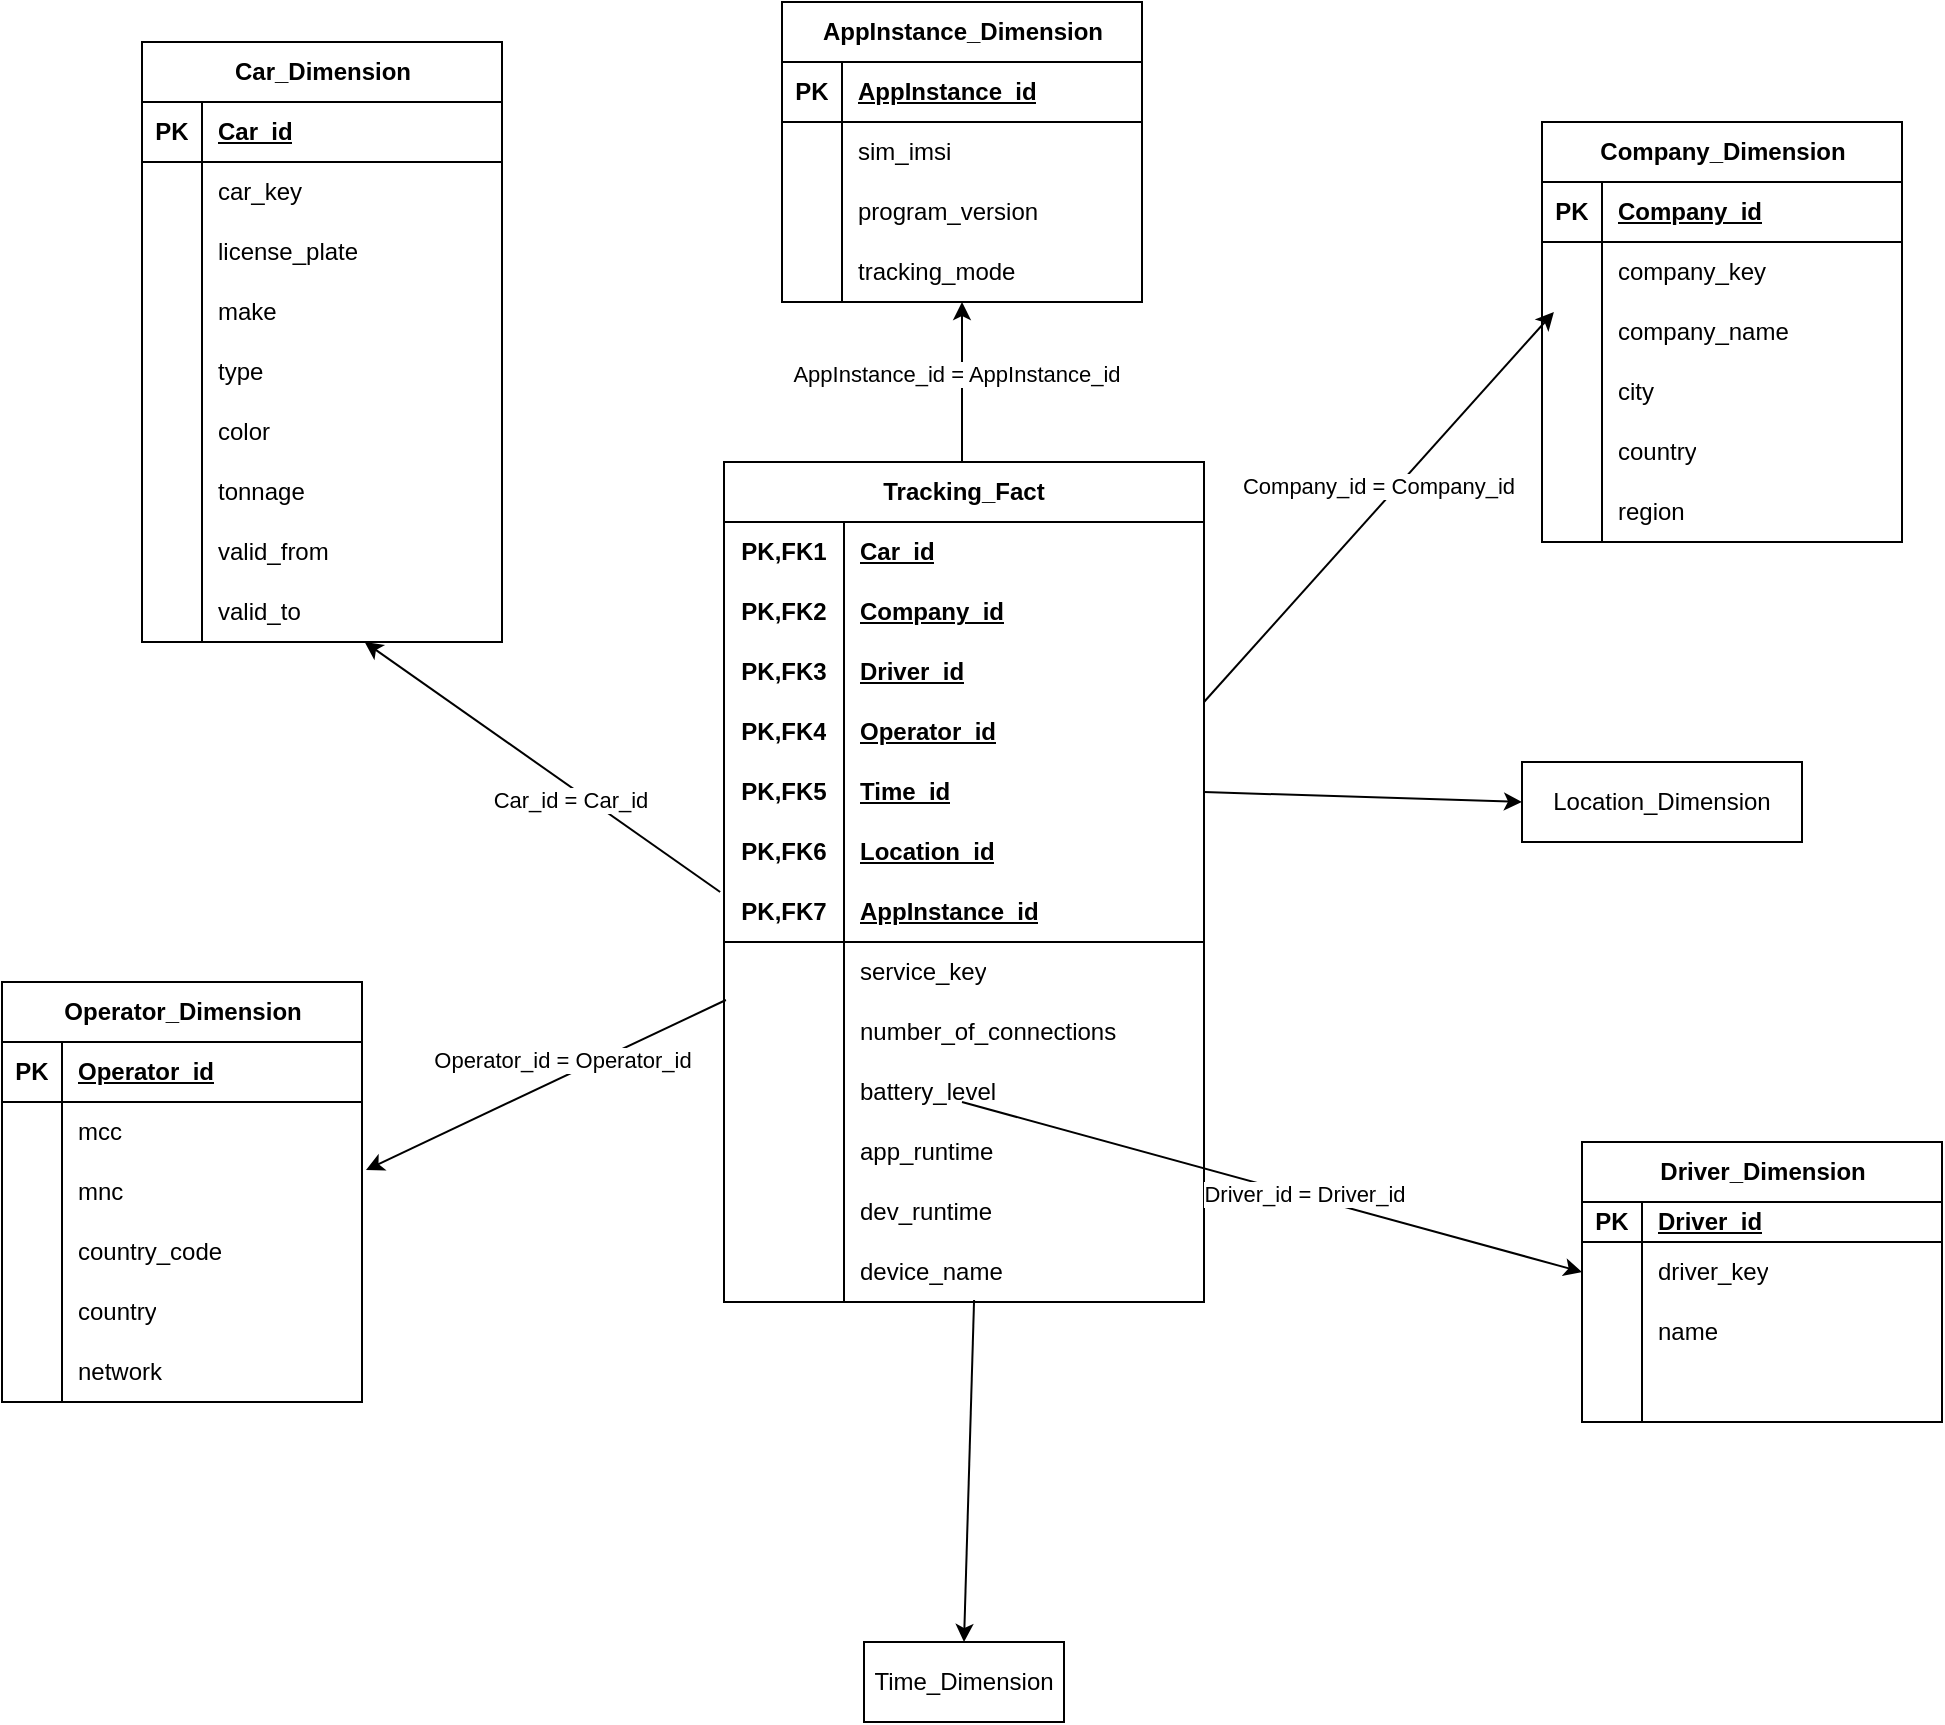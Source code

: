 <mxfile version="24.8.1">
  <diagram name="Page-1" id="NGMMRNhHJEzgea-lbdkQ">
    <mxGraphModel dx="2860" dy="1119" grid="1" gridSize="10" guides="1" tooltips="1" connect="1" arrows="1" fold="1" page="1" pageScale="1" pageWidth="850" pageHeight="1100" math="0" shadow="0">
      <root>
        <mxCell id="0" />
        <mxCell id="1" parent="0" />
        <mxCell id="mkUb3VGPftn_6AlLv6aq-1" value="Tracking_Fact" style="shape=table;startSize=30;container=1;collapsible=1;childLayout=tableLayout;fixedRows=1;rowLines=0;fontStyle=1;align=center;resizeLast=1;html=1;whiteSpace=wrap;" parent="1" vertex="1">
          <mxGeometry x="281" y="280" width="240" height="420" as="geometry" />
        </mxCell>
        <mxCell id="mkUb3VGPftn_6AlLv6aq-2" value="" style="shape=tableRow;horizontal=0;startSize=0;swimlaneHead=0;swimlaneBody=0;fillColor=none;collapsible=0;dropTarget=0;points=[[0,0.5],[1,0.5]];portConstraint=eastwest;top=0;left=0;right=0;bottom=0;html=1;" parent="mkUb3VGPftn_6AlLv6aq-1" vertex="1">
          <mxGeometry y="30" width="240" height="30" as="geometry" />
        </mxCell>
        <mxCell id="mkUb3VGPftn_6AlLv6aq-3" value="PK,FK1" style="shape=partialRectangle;connectable=0;fillColor=none;top=0;left=0;bottom=0;right=0;fontStyle=1;overflow=hidden;html=1;whiteSpace=wrap;" parent="mkUb3VGPftn_6AlLv6aq-2" vertex="1">
          <mxGeometry width="60" height="30" as="geometry">
            <mxRectangle width="60" height="30" as="alternateBounds" />
          </mxGeometry>
        </mxCell>
        <mxCell id="mkUb3VGPftn_6AlLv6aq-4" value="Car_id" style="shape=partialRectangle;connectable=0;fillColor=none;top=0;left=0;bottom=0;right=0;align=left;spacingLeft=6;fontStyle=5;overflow=hidden;html=1;whiteSpace=wrap;" parent="mkUb3VGPftn_6AlLv6aq-2" vertex="1">
          <mxGeometry x="60" width="180" height="30" as="geometry">
            <mxRectangle width="180" height="30" as="alternateBounds" />
          </mxGeometry>
        </mxCell>
        <mxCell id="2LZPy2bbUGnhTdE26saf-10" style="shape=tableRow;horizontal=0;startSize=0;swimlaneHead=0;swimlaneBody=0;fillColor=none;collapsible=0;dropTarget=0;points=[[0,0.5],[1,0.5]];portConstraint=eastwest;top=0;left=0;right=0;bottom=0;html=1;" parent="mkUb3VGPftn_6AlLv6aq-1" vertex="1">
          <mxGeometry y="60" width="240" height="30" as="geometry" />
        </mxCell>
        <mxCell id="2LZPy2bbUGnhTdE26saf-11" value="PK,FK2" style="shape=partialRectangle;connectable=0;fillColor=none;top=0;left=0;bottom=0;right=0;fontStyle=1;overflow=hidden;html=1;whiteSpace=wrap;" parent="2LZPy2bbUGnhTdE26saf-10" vertex="1">
          <mxGeometry width="60" height="30" as="geometry">
            <mxRectangle width="60" height="30" as="alternateBounds" />
          </mxGeometry>
        </mxCell>
        <mxCell id="2LZPy2bbUGnhTdE26saf-12" value="Company_id" style="shape=partialRectangle;connectable=0;fillColor=none;top=0;left=0;bottom=0;right=0;align=left;spacingLeft=6;fontStyle=5;overflow=hidden;html=1;whiteSpace=wrap;" parent="2LZPy2bbUGnhTdE26saf-10" vertex="1">
          <mxGeometry x="60" width="180" height="30" as="geometry">
            <mxRectangle width="180" height="30" as="alternateBounds" />
          </mxGeometry>
        </mxCell>
        <mxCell id="2LZPy2bbUGnhTdE26saf-13" style="shape=tableRow;horizontal=0;startSize=0;swimlaneHead=0;swimlaneBody=0;fillColor=none;collapsible=0;dropTarget=0;points=[[0,0.5],[1,0.5]];portConstraint=eastwest;top=0;left=0;right=0;bottom=0;html=1;" parent="mkUb3VGPftn_6AlLv6aq-1" vertex="1">
          <mxGeometry y="90" width="240" height="30" as="geometry" />
        </mxCell>
        <mxCell id="2LZPy2bbUGnhTdE26saf-14" value="PK,FK3" style="shape=partialRectangle;connectable=0;fillColor=none;top=0;left=0;bottom=0;right=0;fontStyle=1;overflow=hidden;html=1;whiteSpace=wrap;" parent="2LZPy2bbUGnhTdE26saf-13" vertex="1">
          <mxGeometry width="60" height="30" as="geometry">
            <mxRectangle width="60" height="30" as="alternateBounds" />
          </mxGeometry>
        </mxCell>
        <mxCell id="2LZPy2bbUGnhTdE26saf-15" value="Driver_id" style="shape=partialRectangle;connectable=0;fillColor=none;top=0;left=0;bottom=0;right=0;align=left;spacingLeft=6;fontStyle=5;overflow=hidden;html=1;whiteSpace=wrap;" parent="2LZPy2bbUGnhTdE26saf-13" vertex="1">
          <mxGeometry x="60" width="180" height="30" as="geometry">
            <mxRectangle width="180" height="30" as="alternateBounds" />
          </mxGeometry>
        </mxCell>
        <mxCell id="2LZPy2bbUGnhTdE26saf-21" style="shape=tableRow;horizontal=0;startSize=0;swimlaneHead=0;swimlaneBody=0;fillColor=none;collapsible=0;dropTarget=0;points=[[0,0.5],[1,0.5]];portConstraint=eastwest;top=0;left=0;right=0;bottom=0;html=1;" parent="mkUb3VGPftn_6AlLv6aq-1" vertex="1">
          <mxGeometry y="120" width="240" height="30" as="geometry" />
        </mxCell>
        <mxCell id="2LZPy2bbUGnhTdE26saf-22" value="PK,FK4" style="shape=partialRectangle;connectable=0;fillColor=none;top=0;left=0;bottom=0;right=0;fontStyle=1;overflow=hidden;html=1;whiteSpace=wrap;" parent="2LZPy2bbUGnhTdE26saf-21" vertex="1">
          <mxGeometry width="60" height="30" as="geometry">
            <mxRectangle width="60" height="30" as="alternateBounds" />
          </mxGeometry>
        </mxCell>
        <mxCell id="2LZPy2bbUGnhTdE26saf-23" value="Operator_id" style="shape=partialRectangle;connectable=0;fillColor=none;top=0;left=0;bottom=0;right=0;align=left;spacingLeft=6;fontStyle=5;overflow=hidden;html=1;whiteSpace=wrap;" parent="2LZPy2bbUGnhTdE26saf-21" vertex="1">
          <mxGeometry x="60" width="180" height="30" as="geometry">
            <mxRectangle width="180" height="30" as="alternateBounds" />
          </mxGeometry>
        </mxCell>
        <mxCell id="2LZPy2bbUGnhTdE26saf-27" style="shape=tableRow;horizontal=0;startSize=0;swimlaneHead=0;swimlaneBody=0;fillColor=none;collapsible=0;dropTarget=0;points=[[0,0.5],[1,0.5]];portConstraint=eastwest;top=0;left=0;right=0;bottom=0;html=1;" parent="mkUb3VGPftn_6AlLv6aq-1" vertex="1">
          <mxGeometry y="150" width="240" height="30" as="geometry" />
        </mxCell>
        <mxCell id="2LZPy2bbUGnhTdE26saf-28" value="PK,FK5" style="shape=partialRectangle;connectable=0;fillColor=none;top=0;left=0;bottom=0;right=0;fontStyle=1;overflow=hidden;html=1;whiteSpace=wrap;" parent="2LZPy2bbUGnhTdE26saf-27" vertex="1">
          <mxGeometry width="60" height="30" as="geometry">
            <mxRectangle width="60" height="30" as="alternateBounds" />
          </mxGeometry>
        </mxCell>
        <mxCell id="2LZPy2bbUGnhTdE26saf-29" value="Time_id" style="shape=partialRectangle;connectable=0;fillColor=none;top=0;left=0;bottom=0;right=0;align=left;spacingLeft=6;fontStyle=5;overflow=hidden;html=1;whiteSpace=wrap;" parent="2LZPy2bbUGnhTdE26saf-27" vertex="1">
          <mxGeometry x="60" width="180" height="30" as="geometry">
            <mxRectangle width="180" height="30" as="alternateBounds" />
          </mxGeometry>
        </mxCell>
        <mxCell id="ToVEG7gK-pRFWmffdWBZ-3" style="shape=tableRow;horizontal=0;startSize=0;swimlaneHead=0;swimlaneBody=0;fillColor=none;collapsible=0;dropTarget=0;points=[[0,0.5],[1,0.5]];portConstraint=eastwest;top=0;left=0;right=0;bottom=0;html=1;" parent="mkUb3VGPftn_6AlLv6aq-1" vertex="1">
          <mxGeometry y="180" width="240" height="30" as="geometry" />
        </mxCell>
        <mxCell id="ToVEG7gK-pRFWmffdWBZ-4" value="PK,FK6" style="shape=partialRectangle;connectable=0;fillColor=none;top=0;left=0;bottom=0;right=0;fontStyle=1;overflow=hidden;html=1;whiteSpace=wrap;" parent="ToVEG7gK-pRFWmffdWBZ-3" vertex="1">
          <mxGeometry width="60" height="30" as="geometry">
            <mxRectangle width="60" height="30" as="alternateBounds" />
          </mxGeometry>
        </mxCell>
        <mxCell id="ToVEG7gK-pRFWmffdWBZ-5" value="Location_id" style="shape=partialRectangle;connectable=0;fillColor=none;top=0;left=0;bottom=0;right=0;align=left;spacingLeft=6;fontStyle=5;overflow=hidden;html=1;whiteSpace=wrap;" parent="ToVEG7gK-pRFWmffdWBZ-3" vertex="1">
          <mxGeometry x="60" width="180" height="30" as="geometry">
            <mxRectangle width="180" height="30" as="alternateBounds" />
          </mxGeometry>
        </mxCell>
        <mxCell id="mkUb3VGPftn_6AlLv6aq-5" value="" style="shape=tableRow;horizontal=0;startSize=0;swimlaneHead=0;swimlaneBody=0;fillColor=none;collapsible=0;dropTarget=0;points=[[0,0.5],[1,0.5]];portConstraint=eastwest;top=0;left=0;right=0;bottom=1;html=1;" parent="mkUb3VGPftn_6AlLv6aq-1" vertex="1">
          <mxGeometry y="210" width="240" height="30" as="geometry" />
        </mxCell>
        <mxCell id="mkUb3VGPftn_6AlLv6aq-6" value="PK,FK7" style="shape=partialRectangle;connectable=0;fillColor=none;top=0;left=0;bottom=0;right=0;fontStyle=1;overflow=hidden;html=1;whiteSpace=wrap;" parent="mkUb3VGPftn_6AlLv6aq-5" vertex="1">
          <mxGeometry width="60" height="30" as="geometry">
            <mxRectangle width="60" height="30" as="alternateBounds" />
          </mxGeometry>
        </mxCell>
        <mxCell id="mkUb3VGPftn_6AlLv6aq-7" value="AppInstance_id" style="shape=partialRectangle;connectable=0;fillColor=none;top=0;left=0;bottom=0;right=0;align=left;spacingLeft=6;fontStyle=5;overflow=hidden;html=1;whiteSpace=wrap;" parent="mkUb3VGPftn_6AlLv6aq-5" vertex="1">
          <mxGeometry x="60" width="180" height="30" as="geometry">
            <mxRectangle width="180" height="30" as="alternateBounds" />
          </mxGeometry>
        </mxCell>
        <mxCell id="mkUb3VGPftn_6AlLv6aq-161" style="shape=tableRow;horizontal=0;startSize=0;swimlaneHead=0;swimlaneBody=0;fillColor=none;collapsible=0;dropTarget=0;points=[[0,0.5],[1,0.5]];portConstraint=eastwest;top=0;left=0;right=0;bottom=0;html=1;" parent="mkUb3VGPftn_6AlLv6aq-1" vertex="1">
          <mxGeometry y="240" width="240" height="30" as="geometry" />
        </mxCell>
        <mxCell id="mkUb3VGPftn_6AlLv6aq-162" style="shape=partialRectangle;connectable=0;fillColor=none;top=0;left=0;bottom=0;right=0;editable=1;overflow=hidden;html=1;whiteSpace=wrap;" parent="mkUb3VGPftn_6AlLv6aq-161" vertex="1">
          <mxGeometry width="60" height="30" as="geometry">
            <mxRectangle width="60" height="30" as="alternateBounds" />
          </mxGeometry>
        </mxCell>
        <mxCell id="mkUb3VGPftn_6AlLv6aq-163" value="service_key" style="shape=partialRectangle;connectable=0;fillColor=none;top=0;left=0;bottom=0;right=0;align=left;spacingLeft=6;overflow=hidden;html=1;whiteSpace=wrap;" parent="mkUb3VGPftn_6AlLv6aq-161" vertex="1">
          <mxGeometry x="60" width="180" height="30" as="geometry">
            <mxRectangle width="180" height="30" as="alternateBounds" />
          </mxGeometry>
        </mxCell>
        <mxCell id="mkUb3VGPftn_6AlLv6aq-8" value="" style="shape=tableRow;horizontal=0;startSize=0;swimlaneHead=0;swimlaneBody=0;fillColor=none;collapsible=0;dropTarget=0;points=[[0,0.5],[1,0.5]];portConstraint=eastwest;top=0;left=0;right=0;bottom=0;html=1;" parent="mkUb3VGPftn_6AlLv6aq-1" vertex="1">
          <mxGeometry y="270" width="240" height="30" as="geometry" />
        </mxCell>
        <mxCell id="mkUb3VGPftn_6AlLv6aq-9" value="" style="shape=partialRectangle;connectable=0;fillColor=none;top=0;left=0;bottom=0;right=0;editable=1;overflow=hidden;html=1;whiteSpace=wrap;" parent="mkUb3VGPftn_6AlLv6aq-8" vertex="1">
          <mxGeometry width="60" height="30" as="geometry">
            <mxRectangle width="60" height="30" as="alternateBounds" />
          </mxGeometry>
        </mxCell>
        <mxCell id="mkUb3VGPftn_6AlLv6aq-10" value="number_of_connections" style="shape=partialRectangle;connectable=0;fillColor=none;top=0;left=0;bottom=0;right=0;align=left;spacingLeft=6;overflow=hidden;html=1;whiteSpace=wrap;" parent="mkUb3VGPftn_6AlLv6aq-8" vertex="1">
          <mxGeometry x="60" width="180" height="30" as="geometry">
            <mxRectangle width="180" height="30" as="alternateBounds" />
          </mxGeometry>
        </mxCell>
        <mxCell id="mkUb3VGPftn_6AlLv6aq-149" style="shape=tableRow;horizontal=0;startSize=0;swimlaneHead=0;swimlaneBody=0;fillColor=none;collapsible=0;dropTarget=0;points=[[0,0.5],[1,0.5]];portConstraint=eastwest;top=0;left=0;right=0;bottom=0;html=1;" parent="mkUb3VGPftn_6AlLv6aq-1" vertex="1">
          <mxGeometry y="300" width="240" height="30" as="geometry" />
        </mxCell>
        <mxCell id="mkUb3VGPftn_6AlLv6aq-150" style="shape=partialRectangle;connectable=0;fillColor=none;top=0;left=0;bottom=0;right=0;editable=1;overflow=hidden;html=1;whiteSpace=wrap;" parent="mkUb3VGPftn_6AlLv6aq-149" vertex="1">
          <mxGeometry width="60" height="30" as="geometry">
            <mxRectangle width="60" height="30" as="alternateBounds" />
          </mxGeometry>
        </mxCell>
        <mxCell id="mkUb3VGPftn_6AlLv6aq-151" value="battery_level" style="shape=partialRectangle;connectable=0;fillColor=none;top=0;left=0;bottom=0;right=0;align=left;spacingLeft=6;overflow=hidden;html=1;whiteSpace=wrap;" parent="mkUb3VGPftn_6AlLv6aq-149" vertex="1">
          <mxGeometry x="60" width="180" height="30" as="geometry">
            <mxRectangle width="180" height="30" as="alternateBounds" />
          </mxGeometry>
        </mxCell>
        <mxCell id="mkUb3VGPftn_6AlLv6aq-152" style="shape=tableRow;horizontal=0;startSize=0;swimlaneHead=0;swimlaneBody=0;fillColor=none;collapsible=0;dropTarget=0;points=[[0,0.5],[1,0.5]];portConstraint=eastwest;top=0;left=0;right=0;bottom=0;html=1;" parent="mkUb3VGPftn_6AlLv6aq-1" vertex="1">
          <mxGeometry y="330" width="240" height="30" as="geometry" />
        </mxCell>
        <mxCell id="mkUb3VGPftn_6AlLv6aq-153" style="shape=partialRectangle;connectable=0;fillColor=none;top=0;left=0;bottom=0;right=0;editable=1;overflow=hidden;html=1;whiteSpace=wrap;" parent="mkUb3VGPftn_6AlLv6aq-152" vertex="1">
          <mxGeometry width="60" height="30" as="geometry">
            <mxRectangle width="60" height="30" as="alternateBounds" />
          </mxGeometry>
        </mxCell>
        <mxCell id="mkUb3VGPftn_6AlLv6aq-154" value="app_runtime" style="shape=partialRectangle;connectable=0;fillColor=none;top=0;left=0;bottom=0;right=0;align=left;spacingLeft=6;overflow=hidden;html=1;whiteSpace=wrap;" parent="mkUb3VGPftn_6AlLv6aq-152" vertex="1">
          <mxGeometry x="60" width="180" height="30" as="geometry">
            <mxRectangle width="180" height="30" as="alternateBounds" />
          </mxGeometry>
        </mxCell>
        <mxCell id="mkUb3VGPftn_6AlLv6aq-155" style="shape=tableRow;horizontal=0;startSize=0;swimlaneHead=0;swimlaneBody=0;fillColor=none;collapsible=0;dropTarget=0;points=[[0,0.5],[1,0.5]];portConstraint=eastwest;top=0;left=0;right=0;bottom=0;html=1;" parent="mkUb3VGPftn_6AlLv6aq-1" vertex="1">
          <mxGeometry y="360" width="240" height="30" as="geometry" />
        </mxCell>
        <mxCell id="mkUb3VGPftn_6AlLv6aq-156" style="shape=partialRectangle;connectable=0;fillColor=none;top=0;left=0;bottom=0;right=0;editable=1;overflow=hidden;html=1;whiteSpace=wrap;" parent="mkUb3VGPftn_6AlLv6aq-155" vertex="1">
          <mxGeometry width="60" height="30" as="geometry">
            <mxRectangle width="60" height="30" as="alternateBounds" />
          </mxGeometry>
        </mxCell>
        <mxCell id="mkUb3VGPftn_6AlLv6aq-157" value="dev_runtime" style="shape=partialRectangle;connectable=0;fillColor=none;top=0;left=0;bottom=0;right=0;align=left;spacingLeft=6;overflow=hidden;html=1;whiteSpace=wrap;" parent="mkUb3VGPftn_6AlLv6aq-155" vertex="1">
          <mxGeometry x="60" width="180" height="30" as="geometry">
            <mxRectangle width="180" height="30" as="alternateBounds" />
          </mxGeometry>
        </mxCell>
        <mxCell id="2LZPy2bbUGnhTdE26saf-31" style="shape=tableRow;horizontal=0;startSize=0;swimlaneHead=0;swimlaneBody=0;fillColor=none;collapsible=0;dropTarget=0;points=[[0,0.5],[1,0.5]];portConstraint=eastwest;top=0;left=0;right=0;bottom=0;html=1;" parent="mkUb3VGPftn_6AlLv6aq-1" vertex="1">
          <mxGeometry y="390" width="240" height="30" as="geometry" />
        </mxCell>
        <mxCell id="2LZPy2bbUGnhTdE26saf-32" style="shape=partialRectangle;connectable=0;fillColor=none;top=0;left=0;bottom=0;right=0;editable=1;overflow=hidden;html=1;whiteSpace=wrap;" parent="2LZPy2bbUGnhTdE26saf-31" vertex="1">
          <mxGeometry width="60" height="30" as="geometry">
            <mxRectangle width="60" height="30" as="alternateBounds" />
          </mxGeometry>
        </mxCell>
        <mxCell id="2LZPy2bbUGnhTdE26saf-33" value="device_name" style="shape=partialRectangle;connectable=0;fillColor=none;top=0;left=0;bottom=0;right=0;align=left;spacingLeft=6;overflow=hidden;html=1;whiteSpace=wrap;" parent="2LZPy2bbUGnhTdE26saf-31" vertex="1">
          <mxGeometry x="60" width="180" height="30" as="geometry">
            <mxRectangle width="180" height="30" as="alternateBounds" />
          </mxGeometry>
        </mxCell>
        <mxCell id="mkUb3VGPftn_6AlLv6aq-15" value="Car_Dimension" style="shape=table;startSize=30;container=1;collapsible=1;childLayout=tableLayout;fixedRows=1;rowLines=0;fontStyle=1;align=center;resizeLast=1;html=1;" parent="1" vertex="1">
          <mxGeometry x="-10" y="70" width="180" height="300" as="geometry" />
        </mxCell>
        <mxCell id="mkUb3VGPftn_6AlLv6aq-16" value="" style="shape=tableRow;horizontal=0;startSize=0;swimlaneHead=0;swimlaneBody=0;fillColor=none;collapsible=0;dropTarget=0;points=[[0,0.5],[1,0.5]];portConstraint=eastwest;top=0;left=0;right=0;bottom=1;" parent="mkUb3VGPftn_6AlLv6aq-15" vertex="1">
          <mxGeometry y="30" width="180" height="30" as="geometry" />
        </mxCell>
        <mxCell id="mkUb3VGPftn_6AlLv6aq-17" value="PK" style="shape=partialRectangle;connectable=0;fillColor=none;top=0;left=0;bottom=0;right=0;fontStyle=1;overflow=hidden;whiteSpace=wrap;html=1;" parent="mkUb3VGPftn_6AlLv6aq-16" vertex="1">
          <mxGeometry width="30" height="30" as="geometry">
            <mxRectangle width="30" height="30" as="alternateBounds" />
          </mxGeometry>
        </mxCell>
        <mxCell id="mkUb3VGPftn_6AlLv6aq-18" value="Car_id" style="shape=partialRectangle;connectable=0;fillColor=none;top=0;left=0;bottom=0;right=0;align=left;spacingLeft=6;fontStyle=5;overflow=hidden;whiteSpace=wrap;html=1;" parent="mkUb3VGPftn_6AlLv6aq-16" vertex="1">
          <mxGeometry x="30" width="150" height="30" as="geometry">
            <mxRectangle width="150" height="30" as="alternateBounds" />
          </mxGeometry>
        </mxCell>
        <mxCell id="mkUb3VGPftn_6AlLv6aq-158" style="shape=tableRow;horizontal=0;startSize=0;swimlaneHead=0;swimlaneBody=0;fillColor=none;collapsible=0;dropTarget=0;points=[[0,0.5],[1,0.5]];portConstraint=eastwest;top=0;left=0;right=0;bottom=0;" parent="mkUb3VGPftn_6AlLv6aq-15" vertex="1">
          <mxGeometry y="60" width="180" height="30" as="geometry" />
        </mxCell>
        <mxCell id="mkUb3VGPftn_6AlLv6aq-159" style="shape=partialRectangle;connectable=0;fillColor=none;top=0;left=0;bottom=0;right=0;editable=1;overflow=hidden;whiteSpace=wrap;html=1;" parent="mkUb3VGPftn_6AlLv6aq-158" vertex="1">
          <mxGeometry width="30" height="30" as="geometry">
            <mxRectangle width="30" height="30" as="alternateBounds" />
          </mxGeometry>
        </mxCell>
        <mxCell id="mkUb3VGPftn_6AlLv6aq-160" value="car_key" style="shape=partialRectangle;connectable=0;fillColor=none;top=0;left=0;bottom=0;right=0;align=left;spacingLeft=6;overflow=hidden;whiteSpace=wrap;html=1;" parent="mkUb3VGPftn_6AlLv6aq-158" vertex="1">
          <mxGeometry x="30" width="150" height="30" as="geometry">
            <mxRectangle width="150" height="30" as="alternateBounds" />
          </mxGeometry>
        </mxCell>
        <mxCell id="mkUb3VGPftn_6AlLv6aq-19" value="" style="shape=tableRow;horizontal=0;startSize=0;swimlaneHead=0;swimlaneBody=0;fillColor=none;collapsible=0;dropTarget=0;points=[[0,0.5],[1,0.5]];portConstraint=eastwest;top=0;left=0;right=0;bottom=0;" parent="mkUb3VGPftn_6AlLv6aq-15" vertex="1">
          <mxGeometry y="90" width="180" height="30" as="geometry" />
        </mxCell>
        <mxCell id="mkUb3VGPftn_6AlLv6aq-20" value="" style="shape=partialRectangle;connectable=0;fillColor=none;top=0;left=0;bottom=0;right=0;editable=1;overflow=hidden;whiteSpace=wrap;html=1;" parent="mkUb3VGPftn_6AlLv6aq-19" vertex="1">
          <mxGeometry width="30" height="30" as="geometry">
            <mxRectangle width="30" height="30" as="alternateBounds" />
          </mxGeometry>
        </mxCell>
        <mxCell id="mkUb3VGPftn_6AlLv6aq-21" value="license_plate" style="shape=partialRectangle;connectable=0;fillColor=none;top=0;left=0;bottom=0;right=0;align=left;spacingLeft=6;overflow=hidden;whiteSpace=wrap;html=1;" parent="mkUb3VGPftn_6AlLv6aq-19" vertex="1">
          <mxGeometry x="30" width="150" height="30" as="geometry">
            <mxRectangle width="150" height="30" as="alternateBounds" />
          </mxGeometry>
        </mxCell>
        <mxCell id="mkUb3VGPftn_6AlLv6aq-22" value="" style="shape=tableRow;horizontal=0;startSize=0;swimlaneHead=0;swimlaneBody=0;fillColor=none;collapsible=0;dropTarget=0;points=[[0,0.5],[1,0.5]];portConstraint=eastwest;top=0;left=0;right=0;bottom=0;" parent="mkUb3VGPftn_6AlLv6aq-15" vertex="1">
          <mxGeometry y="120" width="180" height="30" as="geometry" />
        </mxCell>
        <mxCell id="mkUb3VGPftn_6AlLv6aq-23" value="" style="shape=partialRectangle;connectable=0;fillColor=none;top=0;left=0;bottom=0;right=0;editable=1;overflow=hidden;whiteSpace=wrap;html=1;" parent="mkUb3VGPftn_6AlLv6aq-22" vertex="1">
          <mxGeometry width="30" height="30" as="geometry">
            <mxRectangle width="30" height="30" as="alternateBounds" />
          </mxGeometry>
        </mxCell>
        <mxCell id="mkUb3VGPftn_6AlLv6aq-24" value="make" style="shape=partialRectangle;connectable=0;fillColor=none;top=0;left=0;bottom=0;right=0;align=left;spacingLeft=6;overflow=hidden;whiteSpace=wrap;html=1;" parent="mkUb3VGPftn_6AlLv6aq-22" vertex="1">
          <mxGeometry x="30" width="150" height="30" as="geometry">
            <mxRectangle width="150" height="30" as="alternateBounds" />
          </mxGeometry>
        </mxCell>
        <mxCell id="mkUb3VGPftn_6AlLv6aq-109" style="shape=tableRow;horizontal=0;startSize=0;swimlaneHead=0;swimlaneBody=0;fillColor=none;collapsible=0;dropTarget=0;points=[[0,0.5],[1,0.5]];portConstraint=eastwest;top=0;left=0;right=0;bottom=0;" parent="mkUb3VGPftn_6AlLv6aq-15" vertex="1">
          <mxGeometry y="150" width="180" height="30" as="geometry" />
        </mxCell>
        <mxCell id="mkUb3VGPftn_6AlLv6aq-110" style="shape=partialRectangle;connectable=0;fillColor=none;top=0;left=0;bottom=0;right=0;editable=1;overflow=hidden;whiteSpace=wrap;html=1;" parent="mkUb3VGPftn_6AlLv6aq-109" vertex="1">
          <mxGeometry width="30" height="30" as="geometry">
            <mxRectangle width="30" height="30" as="alternateBounds" />
          </mxGeometry>
        </mxCell>
        <mxCell id="mkUb3VGPftn_6AlLv6aq-111" value="type" style="shape=partialRectangle;connectable=0;fillColor=none;top=0;left=0;bottom=0;right=0;align=left;spacingLeft=6;overflow=hidden;whiteSpace=wrap;html=1;" parent="mkUb3VGPftn_6AlLv6aq-109" vertex="1">
          <mxGeometry x="30" width="150" height="30" as="geometry">
            <mxRectangle width="150" height="30" as="alternateBounds" />
          </mxGeometry>
        </mxCell>
        <mxCell id="mkUb3VGPftn_6AlLv6aq-25" value="" style="shape=tableRow;horizontal=0;startSize=0;swimlaneHead=0;swimlaneBody=0;fillColor=none;collapsible=0;dropTarget=0;points=[[0,0.5],[1,0.5]];portConstraint=eastwest;top=0;left=0;right=0;bottom=0;" parent="mkUb3VGPftn_6AlLv6aq-15" vertex="1">
          <mxGeometry y="180" width="180" height="30" as="geometry" />
        </mxCell>
        <mxCell id="mkUb3VGPftn_6AlLv6aq-26" value="" style="shape=partialRectangle;connectable=0;fillColor=none;top=0;left=0;bottom=0;right=0;editable=1;overflow=hidden;whiteSpace=wrap;html=1;" parent="mkUb3VGPftn_6AlLv6aq-25" vertex="1">
          <mxGeometry width="30" height="30" as="geometry">
            <mxRectangle width="30" height="30" as="alternateBounds" />
          </mxGeometry>
        </mxCell>
        <mxCell id="mkUb3VGPftn_6AlLv6aq-27" value="color" style="shape=partialRectangle;connectable=0;fillColor=none;top=0;left=0;bottom=0;right=0;align=left;spacingLeft=6;overflow=hidden;whiteSpace=wrap;html=1;" parent="mkUb3VGPftn_6AlLv6aq-25" vertex="1">
          <mxGeometry x="30" width="150" height="30" as="geometry">
            <mxRectangle width="150" height="30" as="alternateBounds" />
          </mxGeometry>
        </mxCell>
        <mxCell id="mkUb3VGPftn_6AlLv6aq-106" style="shape=tableRow;horizontal=0;startSize=0;swimlaneHead=0;swimlaneBody=0;fillColor=none;collapsible=0;dropTarget=0;points=[[0,0.5],[1,0.5]];portConstraint=eastwest;top=0;left=0;right=0;bottom=0;" parent="mkUb3VGPftn_6AlLv6aq-15" vertex="1">
          <mxGeometry y="210" width="180" height="30" as="geometry" />
        </mxCell>
        <mxCell id="mkUb3VGPftn_6AlLv6aq-107" style="shape=partialRectangle;connectable=0;fillColor=none;top=0;left=0;bottom=0;right=0;editable=1;overflow=hidden;whiteSpace=wrap;html=1;" parent="mkUb3VGPftn_6AlLv6aq-106" vertex="1">
          <mxGeometry width="30" height="30" as="geometry">
            <mxRectangle width="30" height="30" as="alternateBounds" />
          </mxGeometry>
        </mxCell>
        <mxCell id="mkUb3VGPftn_6AlLv6aq-108" value="tonnage" style="shape=partialRectangle;connectable=0;fillColor=none;top=0;left=0;bottom=0;right=0;align=left;spacingLeft=6;overflow=hidden;whiteSpace=wrap;html=1;" parent="mkUb3VGPftn_6AlLv6aq-106" vertex="1">
          <mxGeometry x="30" width="150" height="30" as="geometry">
            <mxRectangle width="150" height="30" as="alternateBounds" />
          </mxGeometry>
        </mxCell>
        <mxCell id="mkUb3VGPftn_6AlLv6aq-112" style="shape=tableRow;horizontal=0;startSize=0;swimlaneHead=0;swimlaneBody=0;fillColor=none;collapsible=0;dropTarget=0;points=[[0,0.5],[1,0.5]];portConstraint=eastwest;top=0;left=0;right=0;bottom=0;" parent="mkUb3VGPftn_6AlLv6aq-15" vertex="1">
          <mxGeometry y="240" width="180" height="30" as="geometry" />
        </mxCell>
        <mxCell id="mkUb3VGPftn_6AlLv6aq-113" style="shape=partialRectangle;connectable=0;fillColor=none;top=0;left=0;bottom=0;right=0;editable=1;overflow=hidden;whiteSpace=wrap;html=1;" parent="mkUb3VGPftn_6AlLv6aq-112" vertex="1">
          <mxGeometry width="30" height="30" as="geometry">
            <mxRectangle width="30" height="30" as="alternateBounds" />
          </mxGeometry>
        </mxCell>
        <mxCell id="mkUb3VGPftn_6AlLv6aq-114" value="valid_from" style="shape=partialRectangle;connectable=0;fillColor=none;top=0;left=0;bottom=0;right=0;align=left;spacingLeft=6;overflow=hidden;whiteSpace=wrap;html=1;" parent="mkUb3VGPftn_6AlLv6aq-112" vertex="1">
          <mxGeometry x="30" width="150" height="30" as="geometry">
            <mxRectangle width="150" height="30" as="alternateBounds" />
          </mxGeometry>
        </mxCell>
        <mxCell id="mkUb3VGPftn_6AlLv6aq-115" style="shape=tableRow;horizontal=0;startSize=0;swimlaneHead=0;swimlaneBody=0;fillColor=none;collapsible=0;dropTarget=0;points=[[0,0.5],[1,0.5]];portConstraint=eastwest;top=0;left=0;right=0;bottom=0;" parent="mkUb3VGPftn_6AlLv6aq-15" vertex="1">
          <mxGeometry y="270" width="180" height="30" as="geometry" />
        </mxCell>
        <mxCell id="mkUb3VGPftn_6AlLv6aq-116" style="shape=partialRectangle;connectable=0;fillColor=none;top=0;left=0;bottom=0;right=0;editable=1;overflow=hidden;whiteSpace=wrap;html=1;" parent="mkUb3VGPftn_6AlLv6aq-115" vertex="1">
          <mxGeometry width="30" height="30" as="geometry">
            <mxRectangle width="30" height="30" as="alternateBounds" />
          </mxGeometry>
        </mxCell>
        <mxCell id="mkUb3VGPftn_6AlLv6aq-117" value="valid_to" style="shape=partialRectangle;connectable=0;fillColor=none;top=0;left=0;bottom=0;right=0;align=left;spacingLeft=6;overflow=hidden;whiteSpace=wrap;html=1;" parent="mkUb3VGPftn_6AlLv6aq-115" vertex="1">
          <mxGeometry x="30" width="150" height="30" as="geometry">
            <mxRectangle width="150" height="30" as="alternateBounds" />
          </mxGeometry>
        </mxCell>
        <mxCell id="mkUb3VGPftn_6AlLv6aq-28" value="Company_Dimension" style="shape=table;startSize=30;container=1;collapsible=1;childLayout=tableLayout;fixedRows=1;rowLines=0;fontStyle=1;align=center;resizeLast=1;html=1;" parent="1" vertex="1">
          <mxGeometry x="690" y="110" width="180" height="210" as="geometry" />
        </mxCell>
        <mxCell id="mkUb3VGPftn_6AlLv6aq-29" value="" style="shape=tableRow;horizontal=0;startSize=0;swimlaneHead=0;swimlaneBody=0;fillColor=none;collapsible=0;dropTarget=0;points=[[0,0.5],[1,0.5]];portConstraint=eastwest;top=0;left=0;right=0;bottom=1;" parent="mkUb3VGPftn_6AlLv6aq-28" vertex="1">
          <mxGeometry y="30" width="180" height="30" as="geometry" />
        </mxCell>
        <mxCell id="mkUb3VGPftn_6AlLv6aq-30" value="PK" style="shape=partialRectangle;connectable=0;fillColor=none;top=0;left=0;bottom=0;right=0;fontStyle=1;overflow=hidden;whiteSpace=wrap;html=1;" parent="mkUb3VGPftn_6AlLv6aq-29" vertex="1">
          <mxGeometry width="30" height="30" as="geometry">
            <mxRectangle width="30" height="30" as="alternateBounds" />
          </mxGeometry>
        </mxCell>
        <mxCell id="mkUb3VGPftn_6AlLv6aq-31" value="Company_id" style="shape=partialRectangle;connectable=0;fillColor=none;top=0;left=0;bottom=0;right=0;align=left;spacingLeft=6;fontStyle=5;overflow=hidden;whiteSpace=wrap;html=1;" parent="mkUb3VGPftn_6AlLv6aq-29" vertex="1">
          <mxGeometry x="30" width="150" height="30" as="geometry">
            <mxRectangle width="150" height="30" as="alternateBounds" />
          </mxGeometry>
        </mxCell>
        <mxCell id="mkUb3VGPftn_6AlLv6aq-140" style="shape=tableRow;horizontal=0;startSize=0;swimlaneHead=0;swimlaneBody=0;fillColor=none;collapsible=0;dropTarget=0;points=[[0,0.5],[1,0.5]];portConstraint=eastwest;top=0;left=0;right=0;bottom=0;" parent="mkUb3VGPftn_6AlLv6aq-28" vertex="1">
          <mxGeometry y="60" width="180" height="30" as="geometry" />
        </mxCell>
        <mxCell id="mkUb3VGPftn_6AlLv6aq-141" style="shape=partialRectangle;connectable=0;fillColor=none;top=0;left=0;bottom=0;right=0;editable=1;overflow=hidden;whiteSpace=wrap;html=1;" parent="mkUb3VGPftn_6AlLv6aq-140" vertex="1">
          <mxGeometry width="30" height="30" as="geometry">
            <mxRectangle width="30" height="30" as="alternateBounds" />
          </mxGeometry>
        </mxCell>
        <mxCell id="mkUb3VGPftn_6AlLv6aq-142" value="company_key" style="shape=partialRectangle;connectable=0;fillColor=none;top=0;left=0;bottom=0;right=0;align=left;spacingLeft=6;overflow=hidden;whiteSpace=wrap;html=1;" parent="mkUb3VGPftn_6AlLv6aq-140" vertex="1">
          <mxGeometry x="30" width="150" height="30" as="geometry">
            <mxRectangle width="150" height="30" as="alternateBounds" />
          </mxGeometry>
        </mxCell>
        <mxCell id="mkUb3VGPftn_6AlLv6aq-32" value="" style="shape=tableRow;horizontal=0;startSize=0;swimlaneHead=0;swimlaneBody=0;fillColor=none;collapsible=0;dropTarget=0;points=[[0,0.5],[1,0.5]];portConstraint=eastwest;top=0;left=0;right=0;bottom=0;" parent="mkUb3VGPftn_6AlLv6aq-28" vertex="1">
          <mxGeometry y="90" width="180" height="30" as="geometry" />
        </mxCell>
        <mxCell id="mkUb3VGPftn_6AlLv6aq-33" value="" style="shape=partialRectangle;connectable=0;fillColor=none;top=0;left=0;bottom=0;right=0;editable=1;overflow=hidden;whiteSpace=wrap;html=1;" parent="mkUb3VGPftn_6AlLv6aq-32" vertex="1">
          <mxGeometry width="30" height="30" as="geometry">
            <mxRectangle width="30" height="30" as="alternateBounds" />
          </mxGeometry>
        </mxCell>
        <mxCell id="mkUb3VGPftn_6AlLv6aq-34" value="company_name" style="shape=partialRectangle;connectable=0;fillColor=none;top=0;left=0;bottom=0;right=0;align=left;spacingLeft=6;overflow=hidden;whiteSpace=wrap;html=1;" parent="mkUb3VGPftn_6AlLv6aq-32" vertex="1">
          <mxGeometry x="30" width="150" height="30" as="geometry">
            <mxRectangle width="150" height="30" as="alternateBounds" />
          </mxGeometry>
        </mxCell>
        <mxCell id="mkUb3VGPftn_6AlLv6aq-35" value="" style="shape=tableRow;horizontal=0;startSize=0;swimlaneHead=0;swimlaneBody=0;fillColor=none;collapsible=0;dropTarget=0;points=[[0,0.5],[1,0.5]];portConstraint=eastwest;top=0;left=0;right=0;bottom=0;" parent="mkUb3VGPftn_6AlLv6aq-28" vertex="1">
          <mxGeometry y="120" width="180" height="30" as="geometry" />
        </mxCell>
        <mxCell id="mkUb3VGPftn_6AlLv6aq-36" value="" style="shape=partialRectangle;connectable=0;fillColor=none;top=0;left=0;bottom=0;right=0;editable=1;overflow=hidden;whiteSpace=wrap;html=1;" parent="mkUb3VGPftn_6AlLv6aq-35" vertex="1">
          <mxGeometry width="30" height="30" as="geometry">
            <mxRectangle width="30" height="30" as="alternateBounds" />
          </mxGeometry>
        </mxCell>
        <mxCell id="mkUb3VGPftn_6AlLv6aq-37" value="city" style="shape=partialRectangle;connectable=0;fillColor=none;top=0;left=0;bottom=0;right=0;align=left;spacingLeft=6;overflow=hidden;whiteSpace=wrap;html=1;" parent="mkUb3VGPftn_6AlLv6aq-35" vertex="1">
          <mxGeometry x="30" width="150" height="30" as="geometry">
            <mxRectangle width="150" height="30" as="alternateBounds" />
          </mxGeometry>
        </mxCell>
        <mxCell id="mkUb3VGPftn_6AlLv6aq-38" value="" style="shape=tableRow;horizontal=0;startSize=0;swimlaneHead=0;swimlaneBody=0;fillColor=none;collapsible=0;dropTarget=0;points=[[0,0.5],[1,0.5]];portConstraint=eastwest;top=0;left=0;right=0;bottom=0;" parent="mkUb3VGPftn_6AlLv6aq-28" vertex="1">
          <mxGeometry y="150" width="180" height="30" as="geometry" />
        </mxCell>
        <mxCell id="mkUb3VGPftn_6AlLv6aq-39" value="" style="shape=partialRectangle;connectable=0;fillColor=none;top=0;left=0;bottom=0;right=0;editable=1;overflow=hidden;whiteSpace=wrap;html=1;" parent="mkUb3VGPftn_6AlLv6aq-38" vertex="1">
          <mxGeometry width="30" height="30" as="geometry">
            <mxRectangle width="30" height="30" as="alternateBounds" />
          </mxGeometry>
        </mxCell>
        <mxCell id="mkUb3VGPftn_6AlLv6aq-40" value="country" style="shape=partialRectangle;connectable=0;fillColor=none;top=0;left=0;bottom=0;right=0;align=left;spacingLeft=6;overflow=hidden;whiteSpace=wrap;html=1;" parent="mkUb3VGPftn_6AlLv6aq-38" vertex="1">
          <mxGeometry x="30" width="150" height="30" as="geometry">
            <mxRectangle width="150" height="30" as="alternateBounds" />
          </mxGeometry>
        </mxCell>
        <mxCell id="mkUb3VGPftn_6AlLv6aq-137" style="shape=tableRow;horizontal=0;startSize=0;swimlaneHead=0;swimlaneBody=0;fillColor=none;collapsible=0;dropTarget=0;points=[[0,0.5],[1,0.5]];portConstraint=eastwest;top=0;left=0;right=0;bottom=0;" parent="mkUb3VGPftn_6AlLv6aq-28" vertex="1">
          <mxGeometry y="180" width="180" height="30" as="geometry" />
        </mxCell>
        <mxCell id="mkUb3VGPftn_6AlLv6aq-138" style="shape=partialRectangle;connectable=0;fillColor=none;top=0;left=0;bottom=0;right=0;editable=1;overflow=hidden;whiteSpace=wrap;html=1;" parent="mkUb3VGPftn_6AlLv6aq-137" vertex="1">
          <mxGeometry width="30" height="30" as="geometry">
            <mxRectangle width="30" height="30" as="alternateBounds" />
          </mxGeometry>
        </mxCell>
        <mxCell id="mkUb3VGPftn_6AlLv6aq-139" value="region" style="shape=partialRectangle;connectable=0;fillColor=none;top=0;left=0;bottom=0;right=0;align=left;spacingLeft=6;overflow=hidden;whiteSpace=wrap;html=1;" parent="mkUb3VGPftn_6AlLv6aq-137" vertex="1">
          <mxGeometry x="30" width="150" height="30" as="geometry">
            <mxRectangle width="150" height="30" as="alternateBounds" />
          </mxGeometry>
        </mxCell>
        <mxCell id="mkUb3VGPftn_6AlLv6aq-41" value="Driver_Dimension" style="shape=table;startSize=30;container=1;collapsible=1;childLayout=tableLayout;fixedRows=1;rowLines=0;fontStyle=1;align=center;resizeLast=1;html=1;" parent="1" vertex="1">
          <mxGeometry x="710" y="620" width="180" height="140" as="geometry" />
        </mxCell>
        <mxCell id="mkUb3VGPftn_6AlLv6aq-42" value="" style="shape=tableRow;horizontal=0;startSize=0;swimlaneHead=0;swimlaneBody=0;fillColor=none;collapsible=0;dropTarget=0;points=[[0,0.5],[1,0.5]];portConstraint=eastwest;top=0;left=0;right=0;bottom=1;" parent="mkUb3VGPftn_6AlLv6aq-41" vertex="1">
          <mxGeometry y="30" width="180" height="20" as="geometry" />
        </mxCell>
        <mxCell id="mkUb3VGPftn_6AlLv6aq-43" value="PK" style="shape=partialRectangle;connectable=0;fillColor=none;top=0;left=0;bottom=0;right=0;fontStyle=1;overflow=hidden;whiteSpace=wrap;html=1;" parent="mkUb3VGPftn_6AlLv6aq-42" vertex="1">
          <mxGeometry width="30" height="20" as="geometry">
            <mxRectangle width="30" height="20" as="alternateBounds" />
          </mxGeometry>
        </mxCell>
        <mxCell id="mkUb3VGPftn_6AlLv6aq-44" value="Driver_id" style="shape=partialRectangle;connectable=0;fillColor=none;top=0;left=0;bottom=0;right=0;align=left;spacingLeft=6;fontStyle=5;overflow=hidden;whiteSpace=wrap;html=1;" parent="mkUb3VGPftn_6AlLv6aq-42" vertex="1">
          <mxGeometry x="30" width="150" height="20" as="geometry">
            <mxRectangle width="150" height="20" as="alternateBounds" />
          </mxGeometry>
        </mxCell>
        <mxCell id="mkUb3VGPftn_6AlLv6aq-45" value="" style="shape=tableRow;horizontal=0;startSize=0;swimlaneHead=0;swimlaneBody=0;fillColor=none;collapsible=0;dropTarget=0;points=[[0,0.5],[1,0.5]];portConstraint=eastwest;top=0;left=0;right=0;bottom=0;" parent="mkUb3VGPftn_6AlLv6aq-41" vertex="1">
          <mxGeometry y="50" width="180" height="30" as="geometry" />
        </mxCell>
        <mxCell id="mkUb3VGPftn_6AlLv6aq-46" value="" style="shape=partialRectangle;connectable=0;fillColor=none;top=0;left=0;bottom=0;right=0;editable=1;overflow=hidden;whiteSpace=wrap;html=1;" parent="mkUb3VGPftn_6AlLv6aq-45" vertex="1">
          <mxGeometry width="30" height="30" as="geometry">
            <mxRectangle width="30" height="30" as="alternateBounds" />
          </mxGeometry>
        </mxCell>
        <mxCell id="mkUb3VGPftn_6AlLv6aq-47" value="driver_key" style="shape=partialRectangle;connectable=0;fillColor=none;top=0;left=0;bottom=0;right=0;align=left;spacingLeft=6;overflow=hidden;whiteSpace=wrap;html=1;" parent="mkUb3VGPftn_6AlLv6aq-45" vertex="1">
          <mxGeometry x="30" width="150" height="30" as="geometry">
            <mxRectangle width="150" height="30" as="alternateBounds" />
          </mxGeometry>
        </mxCell>
        <mxCell id="mkUb3VGPftn_6AlLv6aq-48" value="" style="shape=tableRow;horizontal=0;startSize=0;swimlaneHead=0;swimlaneBody=0;fillColor=none;collapsible=0;dropTarget=0;points=[[0,0.5],[1,0.5]];portConstraint=eastwest;top=0;left=0;right=0;bottom=0;" parent="mkUb3VGPftn_6AlLv6aq-41" vertex="1">
          <mxGeometry y="80" width="180" height="30" as="geometry" />
        </mxCell>
        <mxCell id="mkUb3VGPftn_6AlLv6aq-49" value="" style="shape=partialRectangle;connectable=0;fillColor=none;top=0;left=0;bottom=0;right=0;editable=1;overflow=hidden;whiteSpace=wrap;html=1;" parent="mkUb3VGPftn_6AlLv6aq-48" vertex="1">
          <mxGeometry width="30" height="30" as="geometry">
            <mxRectangle width="30" height="30" as="alternateBounds" />
          </mxGeometry>
        </mxCell>
        <mxCell id="mkUb3VGPftn_6AlLv6aq-50" value="name" style="shape=partialRectangle;connectable=0;fillColor=none;top=0;left=0;bottom=0;right=0;align=left;spacingLeft=6;overflow=hidden;whiteSpace=wrap;html=1;" parent="mkUb3VGPftn_6AlLv6aq-48" vertex="1">
          <mxGeometry x="30" width="150" height="30" as="geometry">
            <mxRectangle width="150" height="30" as="alternateBounds" />
          </mxGeometry>
        </mxCell>
        <mxCell id="mkUb3VGPftn_6AlLv6aq-51" value="" style="shape=tableRow;horizontal=0;startSize=0;swimlaneHead=0;swimlaneBody=0;fillColor=none;collapsible=0;dropTarget=0;points=[[0,0.5],[1,0.5]];portConstraint=eastwest;top=0;left=0;right=0;bottom=0;" parent="mkUb3VGPftn_6AlLv6aq-41" vertex="1">
          <mxGeometry y="110" width="180" height="30" as="geometry" />
        </mxCell>
        <mxCell id="mkUb3VGPftn_6AlLv6aq-52" value="" style="shape=partialRectangle;connectable=0;fillColor=none;top=0;left=0;bottom=0;right=0;editable=1;overflow=hidden;whiteSpace=wrap;html=1;" parent="mkUb3VGPftn_6AlLv6aq-51" vertex="1">
          <mxGeometry width="30" height="30" as="geometry">
            <mxRectangle width="30" height="30" as="alternateBounds" />
          </mxGeometry>
        </mxCell>
        <mxCell id="mkUb3VGPftn_6AlLv6aq-53" value="" style="shape=partialRectangle;connectable=0;fillColor=none;top=0;left=0;bottom=0;right=0;align=left;spacingLeft=6;overflow=hidden;whiteSpace=wrap;html=1;" parent="mkUb3VGPftn_6AlLv6aq-51" vertex="1">
          <mxGeometry x="30" width="150" height="30" as="geometry">
            <mxRectangle width="150" height="30" as="alternateBounds" />
          </mxGeometry>
        </mxCell>
        <mxCell id="mkUb3VGPftn_6AlLv6aq-54" value="Operator_Dimension" style="shape=table;startSize=30;container=1;collapsible=1;childLayout=tableLayout;fixedRows=1;rowLines=0;fontStyle=1;align=center;resizeLast=1;html=1;" parent="1" vertex="1">
          <mxGeometry x="-80" y="540" width="180" height="210" as="geometry" />
        </mxCell>
        <mxCell id="mkUb3VGPftn_6AlLv6aq-55" value="" style="shape=tableRow;horizontal=0;startSize=0;swimlaneHead=0;swimlaneBody=0;fillColor=none;collapsible=0;dropTarget=0;points=[[0,0.5],[1,0.5]];portConstraint=eastwest;top=0;left=0;right=0;bottom=1;" parent="mkUb3VGPftn_6AlLv6aq-54" vertex="1">
          <mxGeometry y="30" width="180" height="30" as="geometry" />
        </mxCell>
        <mxCell id="mkUb3VGPftn_6AlLv6aq-56" value="PK" style="shape=partialRectangle;connectable=0;fillColor=none;top=0;left=0;bottom=0;right=0;fontStyle=1;overflow=hidden;whiteSpace=wrap;html=1;" parent="mkUb3VGPftn_6AlLv6aq-55" vertex="1">
          <mxGeometry width="30" height="30" as="geometry">
            <mxRectangle width="30" height="30" as="alternateBounds" />
          </mxGeometry>
        </mxCell>
        <mxCell id="mkUb3VGPftn_6AlLv6aq-57" value="Operator_id" style="shape=partialRectangle;connectable=0;fillColor=none;top=0;left=0;bottom=0;right=0;align=left;spacingLeft=6;fontStyle=5;overflow=hidden;whiteSpace=wrap;html=1;" parent="mkUb3VGPftn_6AlLv6aq-55" vertex="1">
          <mxGeometry x="30" width="150" height="30" as="geometry">
            <mxRectangle width="150" height="30" as="alternateBounds" />
          </mxGeometry>
        </mxCell>
        <mxCell id="mkUb3VGPftn_6AlLv6aq-58" value="" style="shape=tableRow;horizontal=0;startSize=0;swimlaneHead=0;swimlaneBody=0;fillColor=none;collapsible=0;dropTarget=0;points=[[0,0.5],[1,0.5]];portConstraint=eastwest;top=0;left=0;right=0;bottom=0;" parent="mkUb3VGPftn_6AlLv6aq-54" vertex="1">
          <mxGeometry y="60" width="180" height="30" as="geometry" />
        </mxCell>
        <mxCell id="mkUb3VGPftn_6AlLv6aq-59" value="" style="shape=partialRectangle;connectable=0;fillColor=none;top=0;left=0;bottom=0;right=0;editable=1;overflow=hidden;whiteSpace=wrap;html=1;" parent="mkUb3VGPftn_6AlLv6aq-58" vertex="1">
          <mxGeometry width="30" height="30" as="geometry">
            <mxRectangle width="30" height="30" as="alternateBounds" />
          </mxGeometry>
        </mxCell>
        <mxCell id="mkUb3VGPftn_6AlLv6aq-60" value="mcc" style="shape=partialRectangle;connectable=0;fillColor=none;top=0;left=0;bottom=0;right=0;align=left;spacingLeft=6;overflow=hidden;whiteSpace=wrap;html=1;" parent="mkUb3VGPftn_6AlLv6aq-58" vertex="1">
          <mxGeometry x="30" width="150" height="30" as="geometry">
            <mxRectangle width="150" height="30" as="alternateBounds" />
          </mxGeometry>
        </mxCell>
        <mxCell id="mkUb3VGPftn_6AlLv6aq-61" value="" style="shape=tableRow;horizontal=0;startSize=0;swimlaneHead=0;swimlaneBody=0;fillColor=none;collapsible=0;dropTarget=0;points=[[0,0.5],[1,0.5]];portConstraint=eastwest;top=0;left=0;right=0;bottom=0;" parent="mkUb3VGPftn_6AlLv6aq-54" vertex="1">
          <mxGeometry y="90" width="180" height="30" as="geometry" />
        </mxCell>
        <mxCell id="mkUb3VGPftn_6AlLv6aq-62" value="" style="shape=partialRectangle;connectable=0;fillColor=none;top=0;left=0;bottom=0;right=0;editable=1;overflow=hidden;whiteSpace=wrap;html=1;" parent="mkUb3VGPftn_6AlLv6aq-61" vertex="1">
          <mxGeometry width="30" height="30" as="geometry">
            <mxRectangle width="30" height="30" as="alternateBounds" />
          </mxGeometry>
        </mxCell>
        <mxCell id="mkUb3VGPftn_6AlLv6aq-63" value="mnc" style="shape=partialRectangle;connectable=0;fillColor=none;top=0;left=0;bottom=0;right=0;align=left;spacingLeft=6;overflow=hidden;whiteSpace=wrap;html=1;" parent="mkUb3VGPftn_6AlLv6aq-61" vertex="1">
          <mxGeometry x="30" width="150" height="30" as="geometry">
            <mxRectangle width="150" height="30" as="alternateBounds" />
          </mxGeometry>
        </mxCell>
        <mxCell id="mkUb3VGPftn_6AlLv6aq-64" value="" style="shape=tableRow;horizontal=0;startSize=0;swimlaneHead=0;swimlaneBody=0;fillColor=none;collapsible=0;dropTarget=0;points=[[0,0.5],[1,0.5]];portConstraint=eastwest;top=0;left=0;right=0;bottom=0;" parent="mkUb3VGPftn_6AlLv6aq-54" vertex="1">
          <mxGeometry y="120" width="180" height="30" as="geometry" />
        </mxCell>
        <mxCell id="mkUb3VGPftn_6AlLv6aq-65" value="" style="shape=partialRectangle;connectable=0;fillColor=none;top=0;left=0;bottom=0;right=0;editable=1;overflow=hidden;whiteSpace=wrap;html=1;" parent="mkUb3VGPftn_6AlLv6aq-64" vertex="1">
          <mxGeometry width="30" height="30" as="geometry">
            <mxRectangle width="30" height="30" as="alternateBounds" />
          </mxGeometry>
        </mxCell>
        <mxCell id="mkUb3VGPftn_6AlLv6aq-66" value="country_code" style="shape=partialRectangle;connectable=0;fillColor=none;top=0;left=0;bottom=0;right=0;align=left;spacingLeft=6;overflow=hidden;whiteSpace=wrap;html=1;" parent="mkUb3VGPftn_6AlLv6aq-64" vertex="1">
          <mxGeometry x="30" width="150" height="30" as="geometry">
            <mxRectangle width="150" height="30" as="alternateBounds" />
          </mxGeometry>
        </mxCell>
        <mxCell id="mkUb3VGPftn_6AlLv6aq-146" style="shape=tableRow;horizontal=0;startSize=0;swimlaneHead=0;swimlaneBody=0;fillColor=none;collapsible=0;dropTarget=0;points=[[0,0.5],[1,0.5]];portConstraint=eastwest;top=0;left=0;right=0;bottom=0;" parent="mkUb3VGPftn_6AlLv6aq-54" vertex="1">
          <mxGeometry y="150" width="180" height="30" as="geometry" />
        </mxCell>
        <mxCell id="mkUb3VGPftn_6AlLv6aq-147" style="shape=partialRectangle;connectable=0;fillColor=none;top=0;left=0;bottom=0;right=0;editable=1;overflow=hidden;whiteSpace=wrap;html=1;" parent="mkUb3VGPftn_6AlLv6aq-146" vertex="1">
          <mxGeometry width="30" height="30" as="geometry">
            <mxRectangle width="30" height="30" as="alternateBounds" />
          </mxGeometry>
        </mxCell>
        <mxCell id="mkUb3VGPftn_6AlLv6aq-148" value="country" style="shape=partialRectangle;connectable=0;fillColor=none;top=0;left=0;bottom=0;right=0;align=left;spacingLeft=6;overflow=hidden;whiteSpace=wrap;html=1;" parent="mkUb3VGPftn_6AlLv6aq-146" vertex="1">
          <mxGeometry x="30" width="150" height="30" as="geometry">
            <mxRectangle width="150" height="30" as="alternateBounds" />
          </mxGeometry>
        </mxCell>
        <mxCell id="mkUb3VGPftn_6AlLv6aq-143" style="shape=tableRow;horizontal=0;startSize=0;swimlaneHead=0;swimlaneBody=0;fillColor=none;collapsible=0;dropTarget=0;points=[[0,0.5],[1,0.5]];portConstraint=eastwest;top=0;left=0;right=0;bottom=0;" parent="mkUb3VGPftn_6AlLv6aq-54" vertex="1">
          <mxGeometry y="180" width="180" height="30" as="geometry" />
        </mxCell>
        <mxCell id="mkUb3VGPftn_6AlLv6aq-144" style="shape=partialRectangle;connectable=0;fillColor=none;top=0;left=0;bottom=0;right=0;editable=1;overflow=hidden;whiteSpace=wrap;html=1;" parent="mkUb3VGPftn_6AlLv6aq-143" vertex="1">
          <mxGeometry width="30" height="30" as="geometry">
            <mxRectangle width="30" height="30" as="alternateBounds" />
          </mxGeometry>
        </mxCell>
        <mxCell id="mkUb3VGPftn_6AlLv6aq-145" value="network" style="shape=partialRectangle;connectable=0;fillColor=none;top=0;left=0;bottom=0;right=0;align=left;spacingLeft=6;overflow=hidden;whiteSpace=wrap;html=1;" parent="mkUb3VGPftn_6AlLv6aq-143" vertex="1">
          <mxGeometry x="30" width="150" height="30" as="geometry">
            <mxRectangle width="150" height="30" as="alternateBounds" />
          </mxGeometry>
        </mxCell>
        <mxCell id="mkUb3VGPftn_6AlLv6aq-67" value="AppInstance_Dimension" style="shape=table;startSize=30;container=1;collapsible=1;childLayout=tableLayout;fixedRows=1;rowLines=0;fontStyle=1;align=center;resizeLast=1;html=1;" parent="1" vertex="1">
          <mxGeometry x="310" y="50" width="180" height="150" as="geometry" />
        </mxCell>
        <mxCell id="mkUb3VGPftn_6AlLv6aq-68" value="" style="shape=tableRow;horizontal=0;startSize=0;swimlaneHead=0;swimlaneBody=0;fillColor=none;collapsible=0;dropTarget=0;points=[[0,0.5],[1,0.5]];portConstraint=eastwest;top=0;left=0;right=0;bottom=1;" parent="mkUb3VGPftn_6AlLv6aq-67" vertex="1">
          <mxGeometry y="30" width="180" height="30" as="geometry" />
        </mxCell>
        <mxCell id="mkUb3VGPftn_6AlLv6aq-69" value="PK" style="shape=partialRectangle;connectable=0;fillColor=none;top=0;left=0;bottom=0;right=0;fontStyle=1;overflow=hidden;whiteSpace=wrap;html=1;" parent="mkUb3VGPftn_6AlLv6aq-68" vertex="1">
          <mxGeometry width="30" height="30" as="geometry">
            <mxRectangle width="30" height="30" as="alternateBounds" />
          </mxGeometry>
        </mxCell>
        <mxCell id="mkUb3VGPftn_6AlLv6aq-70" value="AppInstance_id" style="shape=partialRectangle;connectable=0;fillColor=none;top=0;left=0;bottom=0;right=0;align=left;spacingLeft=6;fontStyle=5;overflow=hidden;whiteSpace=wrap;html=1;" parent="mkUb3VGPftn_6AlLv6aq-68" vertex="1">
          <mxGeometry x="30" width="150" height="30" as="geometry">
            <mxRectangle width="150" height="30" as="alternateBounds" />
          </mxGeometry>
        </mxCell>
        <mxCell id="mkUb3VGPftn_6AlLv6aq-71" value="" style="shape=tableRow;horizontal=0;startSize=0;swimlaneHead=0;swimlaneBody=0;fillColor=none;collapsible=0;dropTarget=0;points=[[0,0.5],[1,0.5]];portConstraint=eastwest;top=0;left=0;right=0;bottom=0;" parent="mkUb3VGPftn_6AlLv6aq-67" vertex="1">
          <mxGeometry y="60" width="180" height="30" as="geometry" />
        </mxCell>
        <mxCell id="mkUb3VGPftn_6AlLv6aq-72" value="" style="shape=partialRectangle;connectable=0;fillColor=none;top=0;left=0;bottom=0;right=0;editable=1;overflow=hidden;whiteSpace=wrap;html=1;" parent="mkUb3VGPftn_6AlLv6aq-71" vertex="1">
          <mxGeometry width="30" height="30" as="geometry">
            <mxRectangle width="30" height="30" as="alternateBounds" />
          </mxGeometry>
        </mxCell>
        <mxCell id="mkUb3VGPftn_6AlLv6aq-73" value="sim_imsi" style="shape=partialRectangle;connectable=0;fillColor=none;top=0;left=0;bottom=0;right=0;align=left;spacingLeft=6;overflow=hidden;whiteSpace=wrap;html=1;" parent="mkUb3VGPftn_6AlLv6aq-71" vertex="1">
          <mxGeometry x="30" width="150" height="30" as="geometry">
            <mxRectangle width="150" height="30" as="alternateBounds" />
          </mxGeometry>
        </mxCell>
        <mxCell id="mkUb3VGPftn_6AlLv6aq-74" value="" style="shape=tableRow;horizontal=0;startSize=0;swimlaneHead=0;swimlaneBody=0;fillColor=none;collapsible=0;dropTarget=0;points=[[0,0.5],[1,0.5]];portConstraint=eastwest;top=0;left=0;right=0;bottom=0;" parent="mkUb3VGPftn_6AlLv6aq-67" vertex="1">
          <mxGeometry y="90" width="180" height="30" as="geometry" />
        </mxCell>
        <mxCell id="mkUb3VGPftn_6AlLv6aq-75" value="" style="shape=partialRectangle;connectable=0;fillColor=none;top=0;left=0;bottom=0;right=0;editable=1;overflow=hidden;whiteSpace=wrap;html=1;" parent="mkUb3VGPftn_6AlLv6aq-74" vertex="1">
          <mxGeometry width="30" height="30" as="geometry">
            <mxRectangle width="30" height="30" as="alternateBounds" />
          </mxGeometry>
        </mxCell>
        <mxCell id="mkUb3VGPftn_6AlLv6aq-76" value="program_version" style="shape=partialRectangle;connectable=0;fillColor=none;top=0;left=0;bottom=0;right=0;align=left;spacingLeft=6;overflow=hidden;whiteSpace=wrap;html=1;" parent="mkUb3VGPftn_6AlLv6aq-74" vertex="1">
          <mxGeometry x="30" width="150" height="30" as="geometry">
            <mxRectangle width="150" height="30" as="alternateBounds" />
          </mxGeometry>
        </mxCell>
        <mxCell id="mkUb3VGPftn_6AlLv6aq-121" style="shape=tableRow;horizontal=0;startSize=0;swimlaneHead=0;swimlaneBody=0;fillColor=none;collapsible=0;dropTarget=0;points=[[0,0.5],[1,0.5]];portConstraint=eastwest;top=0;left=0;right=0;bottom=0;" parent="mkUb3VGPftn_6AlLv6aq-67" vertex="1">
          <mxGeometry y="120" width="180" height="30" as="geometry" />
        </mxCell>
        <mxCell id="mkUb3VGPftn_6AlLv6aq-122" style="shape=partialRectangle;connectable=0;fillColor=none;top=0;left=0;bottom=0;right=0;editable=1;overflow=hidden;whiteSpace=wrap;html=1;" parent="mkUb3VGPftn_6AlLv6aq-121" vertex="1">
          <mxGeometry width="30" height="30" as="geometry">
            <mxRectangle width="30" height="30" as="alternateBounds" />
          </mxGeometry>
        </mxCell>
        <mxCell id="mkUb3VGPftn_6AlLv6aq-123" value="tracking_mode" style="shape=partialRectangle;connectable=0;fillColor=none;top=0;left=0;bottom=0;right=0;align=left;spacingLeft=6;overflow=hidden;whiteSpace=wrap;html=1;" parent="mkUb3VGPftn_6AlLv6aq-121" vertex="1">
          <mxGeometry x="30" width="150" height="30" as="geometry">
            <mxRectangle width="150" height="30" as="alternateBounds" />
          </mxGeometry>
        </mxCell>
        <mxCell id="mkUb3VGPftn_6AlLv6aq-177" value="Time_Dimension" style="whiteSpace=wrap;html=1;align=center;" parent="1" vertex="1">
          <mxGeometry x="351" y="870" width="100" height="40" as="geometry" />
        </mxCell>
        <mxCell id="2LZPy2bbUGnhTdE26saf-1" value="" style="endArrow=classic;html=1;rounded=0;exitX=-0.008;exitY=0.167;exitDx=0;exitDy=0;exitPerimeter=0;" parent="1" source="mkUb3VGPftn_6AlLv6aq-5" target="mkUb3VGPftn_6AlLv6aq-115" edge="1">
          <mxGeometry width="50" height="50" relative="1" as="geometry">
            <mxPoint x="400" y="600" as="sourcePoint" />
            <mxPoint x="450" y="550" as="targetPoint" />
            <Array as="points" />
          </mxGeometry>
        </mxCell>
        <mxCell id="2LZPy2bbUGnhTdE26saf-2" value="Car_id = Car_id" style="edgeLabel;html=1;align=center;verticalAlign=middle;resizable=0;points=[];" parent="2LZPy2bbUGnhTdE26saf-1" vertex="1" connectable="0">
          <mxGeometry x="-0.203" y="-2" relative="1" as="geometry">
            <mxPoint x="-6" y="5" as="offset" />
          </mxGeometry>
        </mxCell>
        <mxCell id="2LZPy2bbUGnhTdE26saf-3" value="" style="endArrow=classic;html=1;rounded=0;" parent="1" target="mkUb3VGPftn_6AlLv6aq-121" edge="1">
          <mxGeometry width="50" height="50" relative="1" as="geometry">
            <mxPoint x="400" y="280" as="sourcePoint" />
            <mxPoint x="450" y="550" as="targetPoint" />
          </mxGeometry>
        </mxCell>
        <mxCell id="2LZPy2bbUGnhTdE26saf-4" value="AppInstance_id = AppInstance_id" style="edgeLabel;html=1;align=center;verticalAlign=middle;resizable=0;points=[];" parent="2LZPy2bbUGnhTdE26saf-3" vertex="1" connectable="0">
          <mxGeometry x="0.1" y="3" relative="1" as="geometry">
            <mxPoint as="offset" />
          </mxGeometry>
        </mxCell>
        <mxCell id="2LZPy2bbUGnhTdE26saf-5" value="" style="endArrow=classic;html=1;rounded=0;entryX=0.033;entryY=0.167;entryDx=0;entryDy=0;exitX=1;exitY=0.5;exitDx=0;exitDy=0;entryPerimeter=0;" parent="1" target="mkUb3VGPftn_6AlLv6aq-32" edge="1">
          <mxGeometry width="50" height="50" relative="1" as="geometry">
            <mxPoint x="521" y="400" as="sourcePoint" />
            <mxPoint x="700" y="330" as="targetPoint" />
          </mxGeometry>
        </mxCell>
        <mxCell id="2LZPy2bbUGnhTdE26saf-6" value="Company_id = Company_id" style="edgeLabel;html=1;align=center;verticalAlign=middle;resizable=0;points=[];" parent="2LZPy2bbUGnhTdE26saf-5" vertex="1" connectable="0">
          <mxGeometry x="0.082" y="-2" relative="1" as="geometry">
            <mxPoint x="-9" y="-4" as="offset" />
          </mxGeometry>
        </mxCell>
        <mxCell id="2LZPy2bbUGnhTdE26saf-16" value="" style="endArrow=classic;html=1;rounded=0;entryX=0;entryY=0.5;entryDx=0;entryDy=0;exitX=1.017;exitY=-0.067;exitDx=0;exitDy=0;exitPerimeter=0;" parent="1" source="2LZPy2bbUGnhTdE26saf-34" target="mkUb3VGPftn_6AlLv6aq-45" edge="1">
          <mxGeometry width="50" height="50" relative="1" as="geometry">
            <mxPoint x="400" y="600" as="sourcePoint" />
            <mxPoint x="450" y="550" as="targetPoint" />
          </mxGeometry>
        </mxCell>
        <mxCell id="2LZPy2bbUGnhTdE26saf-17" value="Driver_id = Driver_id" style="edgeLabel;html=1;align=center;verticalAlign=middle;resizable=0;points=[];" parent="2LZPy2bbUGnhTdE26saf-16" vertex="1" connectable="0">
          <mxGeometry x="0.102" y="1" relative="1" as="geometry">
            <mxPoint as="offset" />
          </mxGeometry>
        </mxCell>
        <mxCell id="2LZPy2bbUGnhTdE26saf-24" value="" style="endArrow=classic;html=1;rounded=0;entryX=1.011;entryY=0.133;entryDx=0;entryDy=0;entryPerimeter=0;exitX=0.004;exitY=-0.033;exitDx=0;exitDy=0;exitPerimeter=0;" parent="1" source="mkUb3VGPftn_6AlLv6aq-8" target="mkUb3VGPftn_6AlLv6aq-61" edge="1">
          <mxGeometry width="50" height="50" relative="1" as="geometry">
            <mxPoint x="400" y="600" as="sourcePoint" />
            <mxPoint x="450" y="550" as="targetPoint" />
          </mxGeometry>
        </mxCell>
        <mxCell id="2LZPy2bbUGnhTdE26saf-25" value="Operator_id = Operator_id" style="edgeLabel;html=1;align=center;verticalAlign=middle;resizable=0;points=[];" parent="2LZPy2bbUGnhTdE26saf-24" vertex="1" connectable="0">
          <mxGeometry x="0.208" y="1" relative="1" as="geometry">
            <mxPoint x="26" y="-22" as="offset" />
          </mxGeometry>
        </mxCell>
        <mxCell id="2LZPy2bbUGnhTdE26saf-26" value="" style="endArrow=classic;html=1;rounded=0;entryX=0.5;entryY=0;entryDx=0;entryDy=0;exitX=0.521;exitY=0.967;exitDx=0;exitDy=0;exitPerimeter=0;" parent="1" source="2LZPy2bbUGnhTdE26saf-31" target="mkUb3VGPftn_6AlLv6aq-177" edge="1">
          <mxGeometry width="50" height="50" relative="1" as="geometry">
            <mxPoint x="350" y="620" as="sourcePoint" />
            <mxPoint x="450" y="550" as="targetPoint" />
          </mxGeometry>
        </mxCell>
        <mxCell id="ToVEG7gK-pRFWmffdWBZ-1" value="Location_Dimension" style="whiteSpace=wrap;html=1;align=center;" parent="1" vertex="1">
          <mxGeometry x="680" y="430" width="140" height="40" as="geometry" />
        </mxCell>
        <mxCell id="ToVEG7gK-pRFWmffdWBZ-2" value="" style="endArrow=classic;html=1;rounded=0;entryX=0;entryY=0.5;entryDx=0;entryDy=0;exitX=1;exitY=0.5;exitDx=0;exitDy=0;" parent="1" source="2LZPy2bbUGnhTdE26saf-27" target="ToVEG7gK-pRFWmffdWBZ-1" edge="1">
          <mxGeometry width="50" height="50" relative="1" as="geometry">
            <mxPoint x="140" y="480" as="sourcePoint" />
            <mxPoint x="190" y="430" as="targetPoint" />
          </mxGeometry>
        </mxCell>
      </root>
    </mxGraphModel>
  </diagram>
</mxfile>

